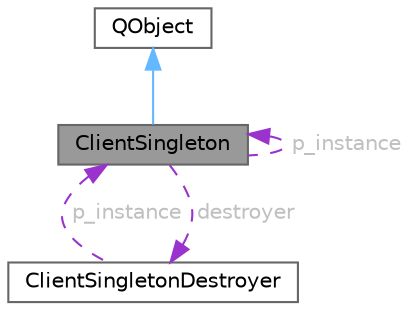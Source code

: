 digraph "ClientSingleton"
{
 // LATEX_PDF_SIZE
  bgcolor="transparent";
  edge [fontname=Helvetica,fontsize=10,labelfontname=Helvetica,labelfontsize=10];
  node [fontname=Helvetica,fontsize=10,shape=box,height=0.2,width=0.4];
  Node1 [id="Node000001",label="ClientSingleton",height=0.2,width=0.4,color="gray40", fillcolor="grey60", style="filled", fontcolor="black",tooltip="Сетевой клиент, реализующий паттерн Singleton."];
  Node2 -> Node1 [id="edge5_Node000001_Node000002",dir="back",color="steelblue1",style="solid",tooltip=" "];
  Node2 [id="Node000002",label="QObject",height=0.2,width=0.4,color="gray40", fillcolor="white", style="filled",tooltip=" "];
  Node1 -> Node1 [id="edge6_Node000001_Node000001",dir="back",color="darkorchid3",style="dashed",tooltip=" ",label=" p_instance",fontcolor="grey" ];
  Node3 -> Node1 [id="edge7_Node000001_Node000003",dir="back",color="darkorchid3",style="dashed",tooltip=" ",label=" destroyer",fontcolor="grey" ];
  Node3 [id="Node000003",label="ClientSingletonDestroyer",height=0.2,width=0.4,color="gray40", fillcolor="white", style="filled",URL="$class_client_singleton_destroyer.html",tooltip="Разрушитель Singleton для корректного удаления ClientSingleton."];
  Node1 -> Node3 [id="edge8_Node000003_Node000001",dir="back",color="darkorchid3",style="dashed",tooltip=" ",label=" p_instance",fontcolor="grey" ];
}
